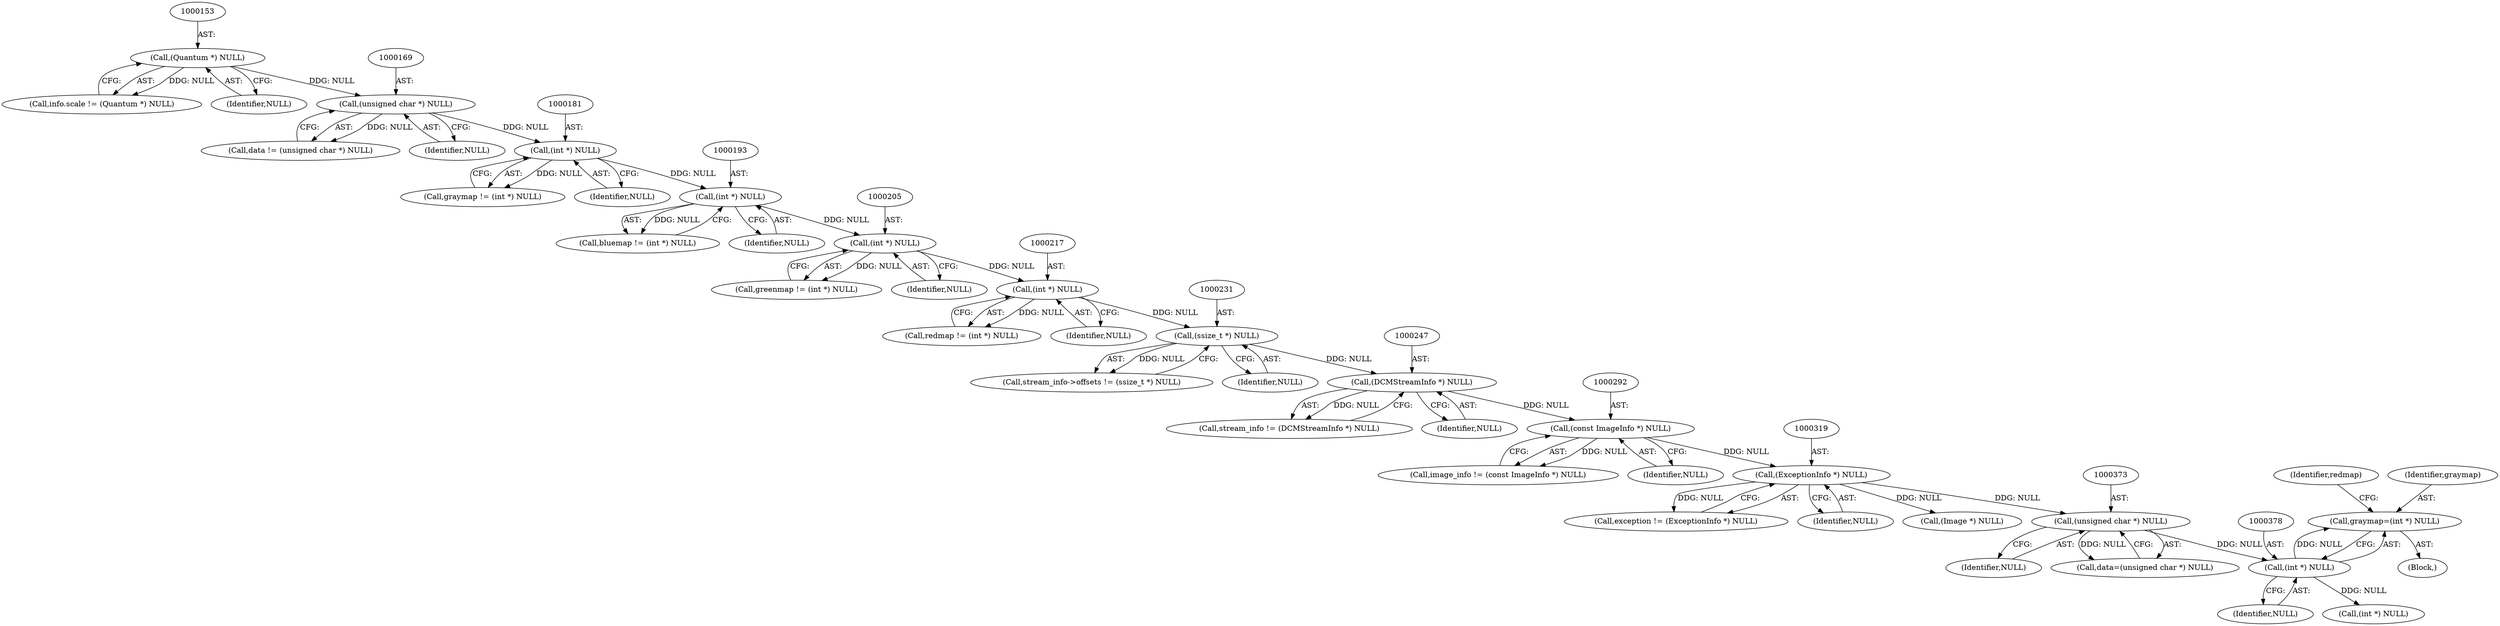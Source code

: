 digraph "0_ImageMagick_6b6bff054d569a77973f2140c0e86366e6168a6c_0@pointer" {
"1000375" [label="(Call,graymap=(int *) NULL)"];
"1000377" [label="(Call,(int *) NULL)"];
"1000372" [label="(Call,(unsigned char *) NULL)"];
"1000318" [label="(Call,(ExceptionInfo *) NULL)"];
"1000291" [label="(Call,(const ImageInfo *) NULL)"];
"1000246" [label="(Call,(DCMStreamInfo *) NULL)"];
"1000230" [label="(Call,(ssize_t *) NULL)"];
"1000216" [label="(Call,(int *) NULL)"];
"1000204" [label="(Call,(int *) NULL)"];
"1000192" [label="(Call,(int *) NULL)"];
"1000180" [label="(Call,(int *) NULL)"];
"1000168" [label="(Call,(unsigned char *) NULL)"];
"1000152" [label="(Call,(Quantum *) NULL)"];
"1000168" [label="(Call,(unsigned char *) NULL)"];
"1000154" [label="(Identifier,NULL)"];
"1000379" [label="(Identifier,NULL)"];
"1000148" [label="(Call,info.scale != (Quantum *) NULL)"];
"1000372" [label="(Call,(unsigned char *) NULL)"];
"1000246" [label="(Call,(DCMStreamInfo *) NULL)"];
"1000190" [label="(Call,bluemap != (int *) NULL)"];
"1000316" [label="(Call,exception != (ExceptionInfo *) NULL)"];
"1000182" [label="(Identifier,NULL)"];
"1000318" [label="(Call,(ExceptionInfo *) NULL)"];
"1000216" [label="(Call,(int *) NULL)"];
"1000320" [label="(Identifier,NULL)"];
"1000293" [label="(Identifier,NULL)"];
"1000226" [label="(Call,stream_info->offsets != (ssize_t *) NULL)"];
"1000218" [label="(Identifier,NULL)"];
"1000170" [label="(Identifier,NULL)"];
"1000206" [label="(Identifier,NULL)"];
"1000166" [label="(Call,data != (unsigned char *) NULL)"];
"1000152" [label="(Call,(Quantum *) NULL)"];
"1000192" [label="(Call,(int *) NULL)"];
"1000202" [label="(Call,greenmap != (int *) NULL)"];
"1000145" [label="(Block,)"];
"1000377" [label="(Call,(int *) NULL)"];
"1000178" [label="(Call,graymap != (int *) NULL)"];
"1000180" [label="(Call,(int *) NULL)"];
"1000244" [label="(Call,stream_info != (DCMStreamInfo *) NULL)"];
"1000374" [label="(Identifier,NULL)"];
"1000204" [label="(Call,(int *) NULL)"];
"1000289" [label="(Call,image_info != (const ImageInfo *) NULL)"];
"1000248" [label="(Identifier,NULL)"];
"1000382" [label="(Call,(int *) NULL)"];
"1000232" [label="(Identifier,NULL)"];
"1000381" [label="(Identifier,redmap)"];
"1000291" [label="(Call,(const ImageInfo *) NULL)"];
"1000370" [label="(Call,data=(unsigned char *) NULL)"];
"1000230" [label="(Call,(ssize_t *) NULL)"];
"1000194" [label="(Identifier,NULL)"];
"1000375" [label="(Call,graymap=(int *) NULL)"];
"1000376" [label="(Identifier,graymap)"];
"1000349" [label="(Call,(Image *) NULL)"];
"1000214" [label="(Call,redmap != (int *) NULL)"];
"1000375" -> "1000145"  [label="AST: "];
"1000375" -> "1000377"  [label="CFG: "];
"1000376" -> "1000375"  [label="AST: "];
"1000377" -> "1000375"  [label="AST: "];
"1000381" -> "1000375"  [label="CFG: "];
"1000377" -> "1000375"  [label="DDG: NULL"];
"1000377" -> "1000379"  [label="CFG: "];
"1000378" -> "1000377"  [label="AST: "];
"1000379" -> "1000377"  [label="AST: "];
"1000372" -> "1000377"  [label="DDG: NULL"];
"1000377" -> "1000382"  [label="DDG: NULL"];
"1000372" -> "1000370"  [label="AST: "];
"1000372" -> "1000374"  [label="CFG: "];
"1000373" -> "1000372"  [label="AST: "];
"1000374" -> "1000372"  [label="AST: "];
"1000370" -> "1000372"  [label="CFG: "];
"1000372" -> "1000370"  [label="DDG: NULL"];
"1000318" -> "1000372"  [label="DDG: NULL"];
"1000318" -> "1000316"  [label="AST: "];
"1000318" -> "1000320"  [label="CFG: "];
"1000319" -> "1000318"  [label="AST: "];
"1000320" -> "1000318"  [label="AST: "];
"1000316" -> "1000318"  [label="CFG: "];
"1000318" -> "1000316"  [label="DDG: NULL"];
"1000291" -> "1000318"  [label="DDG: NULL"];
"1000318" -> "1000349"  [label="DDG: NULL"];
"1000291" -> "1000289"  [label="AST: "];
"1000291" -> "1000293"  [label="CFG: "];
"1000292" -> "1000291"  [label="AST: "];
"1000293" -> "1000291"  [label="AST: "];
"1000289" -> "1000291"  [label="CFG: "];
"1000291" -> "1000289"  [label="DDG: NULL"];
"1000246" -> "1000291"  [label="DDG: NULL"];
"1000246" -> "1000244"  [label="AST: "];
"1000246" -> "1000248"  [label="CFG: "];
"1000247" -> "1000246"  [label="AST: "];
"1000248" -> "1000246"  [label="AST: "];
"1000244" -> "1000246"  [label="CFG: "];
"1000246" -> "1000244"  [label="DDG: NULL"];
"1000230" -> "1000246"  [label="DDG: NULL"];
"1000230" -> "1000226"  [label="AST: "];
"1000230" -> "1000232"  [label="CFG: "];
"1000231" -> "1000230"  [label="AST: "];
"1000232" -> "1000230"  [label="AST: "];
"1000226" -> "1000230"  [label="CFG: "];
"1000230" -> "1000226"  [label="DDG: NULL"];
"1000216" -> "1000230"  [label="DDG: NULL"];
"1000216" -> "1000214"  [label="AST: "];
"1000216" -> "1000218"  [label="CFG: "];
"1000217" -> "1000216"  [label="AST: "];
"1000218" -> "1000216"  [label="AST: "];
"1000214" -> "1000216"  [label="CFG: "];
"1000216" -> "1000214"  [label="DDG: NULL"];
"1000204" -> "1000216"  [label="DDG: NULL"];
"1000204" -> "1000202"  [label="AST: "];
"1000204" -> "1000206"  [label="CFG: "];
"1000205" -> "1000204"  [label="AST: "];
"1000206" -> "1000204"  [label="AST: "];
"1000202" -> "1000204"  [label="CFG: "];
"1000204" -> "1000202"  [label="DDG: NULL"];
"1000192" -> "1000204"  [label="DDG: NULL"];
"1000192" -> "1000190"  [label="AST: "];
"1000192" -> "1000194"  [label="CFG: "];
"1000193" -> "1000192"  [label="AST: "];
"1000194" -> "1000192"  [label="AST: "];
"1000190" -> "1000192"  [label="CFG: "];
"1000192" -> "1000190"  [label="DDG: NULL"];
"1000180" -> "1000192"  [label="DDG: NULL"];
"1000180" -> "1000178"  [label="AST: "];
"1000180" -> "1000182"  [label="CFG: "];
"1000181" -> "1000180"  [label="AST: "];
"1000182" -> "1000180"  [label="AST: "];
"1000178" -> "1000180"  [label="CFG: "];
"1000180" -> "1000178"  [label="DDG: NULL"];
"1000168" -> "1000180"  [label="DDG: NULL"];
"1000168" -> "1000166"  [label="AST: "];
"1000168" -> "1000170"  [label="CFG: "];
"1000169" -> "1000168"  [label="AST: "];
"1000170" -> "1000168"  [label="AST: "];
"1000166" -> "1000168"  [label="CFG: "];
"1000168" -> "1000166"  [label="DDG: NULL"];
"1000152" -> "1000168"  [label="DDG: NULL"];
"1000152" -> "1000148"  [label="AST: "];
"1000152" -> "1000154"  [label="CFG: "];
"1000153" -> "1000152"  [label="AST: "];
"1000154" -> "1000152"  [label="AST: "];
"1000148" -> "1000152"  [label="CFG: "];
"1000152" -> "1000148"  [label="DDG: NULL"];
}
